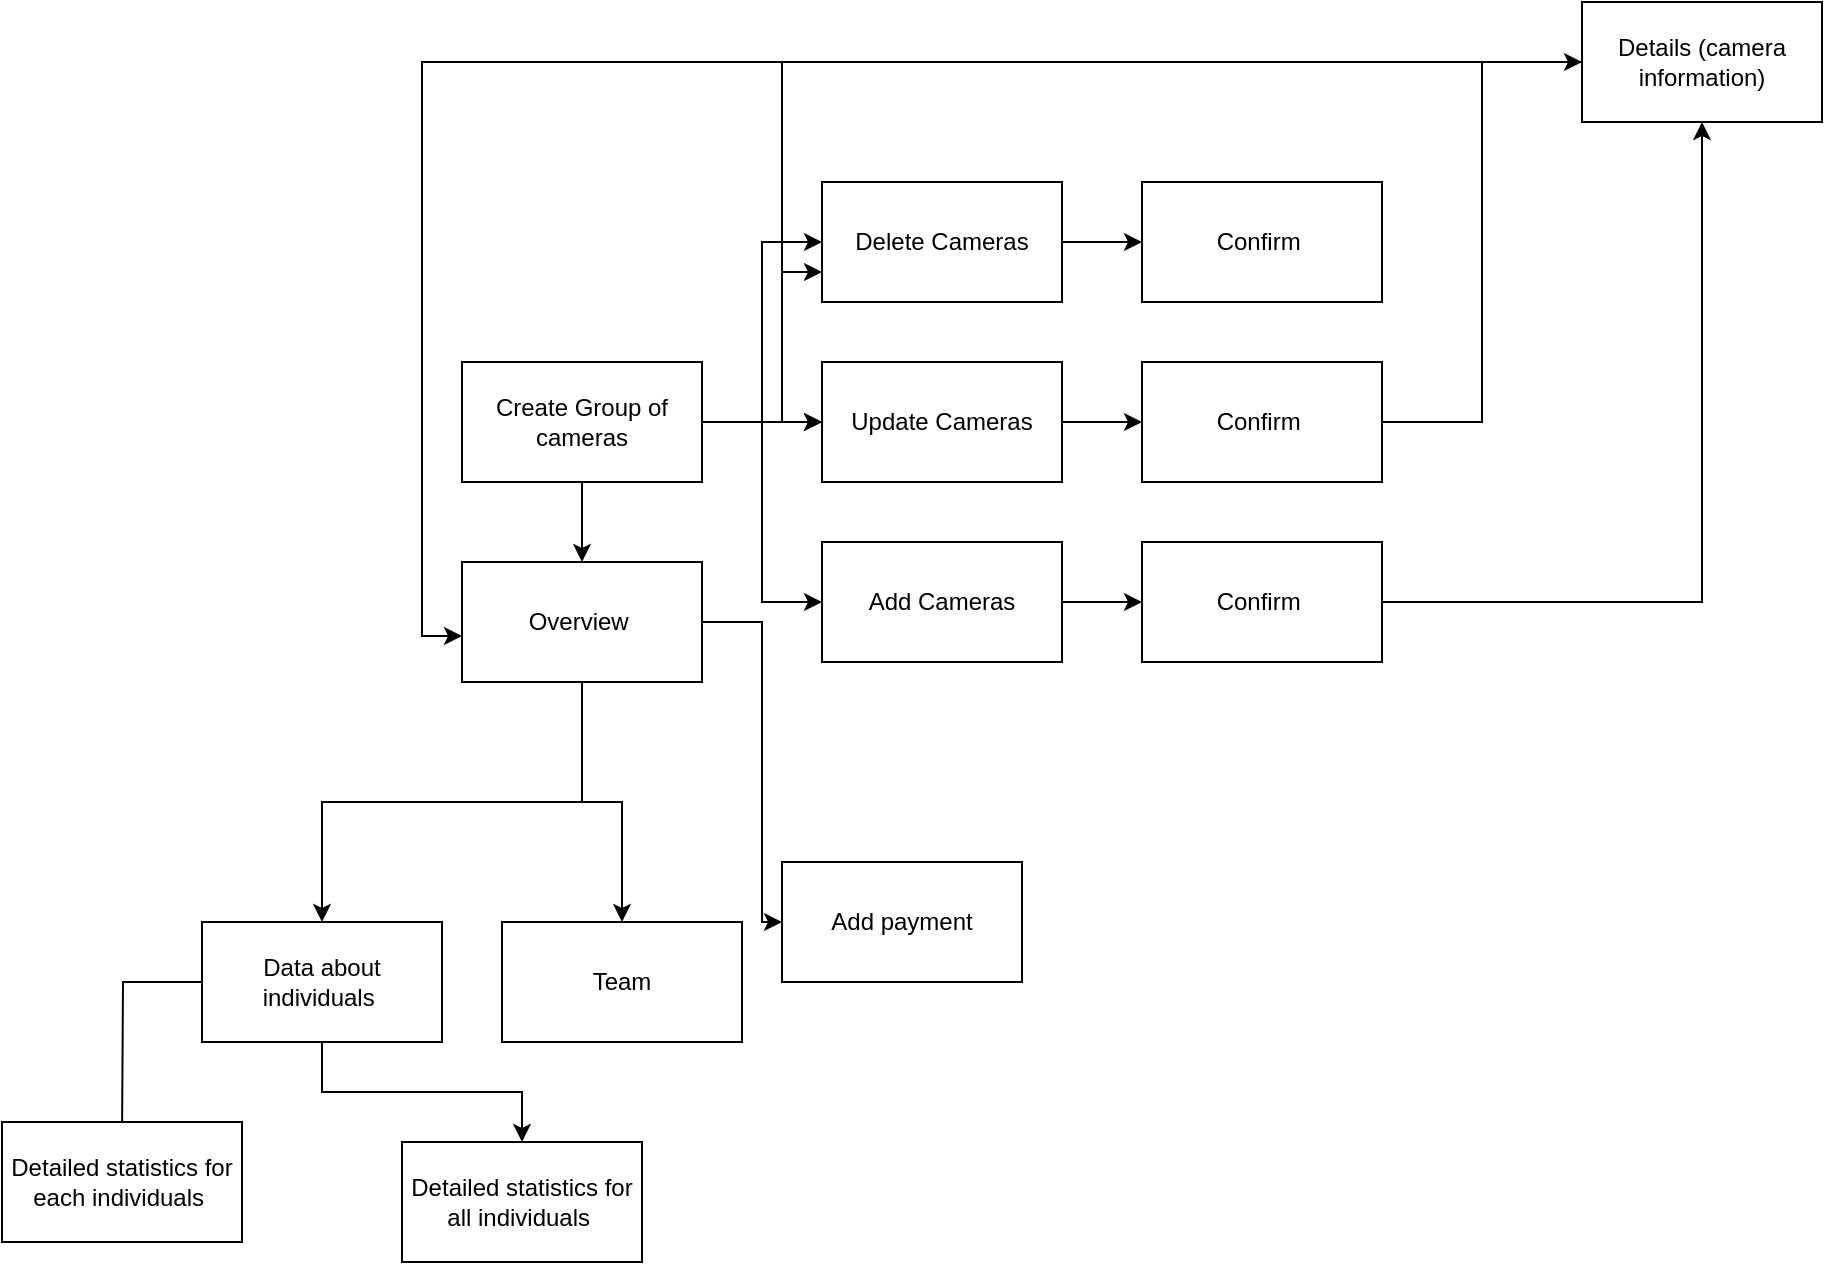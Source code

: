 <mxfile version="18.0.2" type="github">
  <diagram id="kgpKYQtTHZ0yAKxKKP6v" name="Page-1">
    <mxGraphModel dx="1796" dy="645" grid="1" gridSize="10" guides="1" tooltips="1" connect="1" arrows="1" fold="1" page="1" pageScale="1" pageWidth="850" pageHeight="1100" math="0" shadow="0">
      <root>
        <mxCell id="0" />
        <mxCell id="1" parent="0" />
        <mxCell id="YGUxFn36kJTQTusClIWJ-41" style="edgeStyle=orthogonalEdgeStyle;rounded=0;orthogonalLoop=1;jettySize=auto;html=1;" edge="1" parent="1" source="YGUxFn36kJTQTusClIWJ-39" target="YGUxFn36kJTQTusClIWJ-40">
          <mxGeometry relative="1" as="geometry" />
        </mxCell>
        <mxCell id="YGUxFn36kJTQTusClIWJ-43" style="edgeStyle=orthogonalEdgeStyle;rounded=0;orthogonalLoop=1;jettySize=auto;html=1;entryX=0;entryY=0.5;entryDx=0;entryDy=0;" edge="1" parent="1" source="YGUxFn36kJTQTusClIWJ-39" target="YGUxFn36kJTQTusClIWJ-42">
          <mxGeometry relative="1" as="geometry" />
        </mxCell>
        <mxCell id="YGUxFn36kJTQTusClIWJ-46" style="edgeStyle=orthogonalEdgeStyle;rounded=0;orthogonalLoop=1;jettySize=auto;html=1;exitX=1;exitY=0.5;exitDx=0;exitDy=0;entryX=0;entryY=0.5;entryDx=0;entryDy=0;" edge="1" parent="1" source="YGUxFn36kJTQTusClIWJ-39" target="YGUxFn36kJTQTusClIWJ-44">
          <mxGeometry relative="1" as="geometry" />
        </mxCell>
        <mxCell id="YGUxFn36kJTQTusClIWJ-59" value="" style="edgeStyle=orthogonalEdgeStyle;rounded=0;orthogonalLoop=1;jettySize=auto;html=1;" edge="1" parent="1" source="YGUxFn36kJTQTusClIWJ-39" target="YGUxFn36kJTQTusClIWJ-58">
          <mxGeometry relative="1" as="geometry" />
        </mxCell>
        <mxCell id="YGUxFn36kJTQTusClIWJ-39" value="Create Group of cameras" style="rounded=0;whiteSpace=wrap;html=1;" vertex="1" parent="1">
          <mxGeometry x="90" y="310" width="120" height="60" as="geometry" />
        </mxCell>
        <mxCell id="YGUxFn36kJTQTusClIWJ-50" value="" style="edgeStyle=orthogonalEdgeStyle;rounded=0;orthogonalLoop=1;jettySize=auto;html=1;" edge="1" parent="1" source="YGUxFn36kJTQTusClIWJ-40" target="YGUxFn36kJTQTusClIWJ-49">
          <mxGeometry relative="1" as="geometry" />
        </mxCell>
        <mxCell id="YGUxFn36kJTQTusClIWJ-40" value="Update Cameras" style="rounded=0;whiteSpace=wrap;html=1;" vertex="1" parent="1">
          <mxGeometry x="270" y="310" width="120" height="60" as="geometry" />
        </mxCell>
        <mxCell id="YGUxFn36kJTQTusClIWJ-52" value="" style="edgeStyle=orthogonalEdgeStyle;rounded=0;orthogonalLoop=1;jettySize=auto;html=1;" edge="1" parent="1" source="YGUxFn36kJTQTusClIWJ-42" target="YGUxFn36kJTQTusClIWJ-51">
          <mxGeometry relative="1" as="geometry" />
        </mxCell>
        <mxCell id="YGUxFn36kJTQTusClIWJ-42" value="Add Cameras" style="rounded=0;whiteSpace=wrap;html=1;" vertex="1" parent="1">
          <mxGeometry x="270" y="400" width="120" height="60" as="geometry" />
        </mxCell>
        <mxCell id="YGUxFn36kJTQTusClIWJ-47" style="edgeStyle=orthogonalEdgeStyle;rounded=0;orthogonalLoop=1;jettySize=auto;html=1;" edge="1" parent="1" source="YGUxFn36kJTQTusClIWJ-44" target="YGUxFn36kJTQTusClIWJ-48">
          <mxGeometry relative="1" as="geometry">
            <mxPoint x="440" y="250" as="targetPoint" />
          </mxGeometry>
        </mxCell>
        <mxCell id="YGUxFn36kJTQTusClIWJ-44" value="Delete Cameras" style="rounded=0;whiteSpace=wrap;html=1;" vertex="1" parent="1">
          <mxGeometry x="270" y="220" width="120" height="60" as="geometry" />
        </mxCell>
        <mxCell id="YGUxFn36kJTQTusClIWJ-48" value="Confirm&amp;nbsp;" style="rounded=0;whiteSpace=wrap;html=1;" vertex="1" parent="1">
          <mxGeometry x="430" y="220" width="120" height="60" as="geometry" />
        </mxCell>
        <mxCell id="YGUxFn36kJTQTusClIWJ-55" style="edgeStyle=orthogonalEdgeStyle;rounded=0;orthogonalLoop=1;jettySize=auto;html=1;entryX=0;entryY=0.5;entryDx=0;entryDy=0;" edge="1" parent="1" source="YGUxFn36kJTQTusClIWJ-49" target="YGUxFn36kJTQTusClIWJ-53">
          <mxGeometry relative="1" as="geometry" />
        </mxCell>
        <mxCell id="YGUxFn36kJTQTusClIWJ-49" value="Confirm&amp;nbsp;" style="whiteSpace=wrap;html=1;rounded=0;" vertex="1" parent="1">
          <mxGeometry x="430" y="310" width="120" height="60" as="geometry" />
        </mxCell>
        <mxCell id="YGUxFn36kJTQTusClIWJ-54" value="" style="edgeStyle=orthogonalEdgeStyle;rounded=0;orthogonalLoop=1;jettySize=auto;html=1;" edge="1" parent="1" source="YGUxFn36kJTQTusClIWJ-51" target="YGUxFn36kJTQTusClIWJ-53">
          <mxGeometry relative="1" as="geometry" />
        </mxCell>
        <mxCell id="YGUxFn36kJTQTusClIWJ-51" value="Confirm&amp;nbsp;" style="whiteSpace=wrap;html=1;rounded=0;" vertex="1" parent="1">
          <mxGeometry x="430" y="400" width="120" height="60" as="geometry" />
        </mxCell>
        <mxCell id="YGUxFn36kJTQTusClIWJ-57" style="edgeStyle=orthogonalEdgeStyle;rounded=0;orthogonalLoop=1;jettySize=auto;html=1;entryX=0;entryY=0.5;entryDx=0;entryDy=0;" edge="1" parent="1" source="YGUxFn36kJTQTusClIWJ-53" target="YGUxFn36kJTQTusClIWJ-40">
          <mxGeometry relative="1" as="geometry" />
        </mxCell>
        <mxCell id="YGUxFn36kJTQTusClIWJ-67" style="edgeStyle=orthogonalEdgeStyle;rounded=0;orthogonalLoop=1;jettySize=auto;html=1;entryX=0;entryY=0.75;entryDx=0;entryDy=0;" edge="1" parent="1" source="YGUxFn36kJTQTusClIWJ-53" target="YGUxFn36kJTQTusClIWJ-44">
          <mxGeometry relative="1" as="geometry" />
        </mxCell>
        <mxCell id="YGUxFn36kJTQTusClIWJ-70" style="edgeStyle=orthogonalEdgeStyle;rounded=0;orthogonalLoop=1;jettySize=auto;html=1;entryX=0;entryY=0.617;entryDx=0;entryDy=0;entryPerimeter=0;" edge="1" parent="1" source="YGUxFn36kJTQTusClIWJ-53" target="YGUxFn36kJTQTusClIWJ-58">
          <mxGeometry relative="1" as="geometry" />
        </mxCell>
        <mxCell id="YGUxFn36kJTQTusClIWJ-53" value="Details (camera information)" style="whiteSpace=wrap;html=1;rounded=0;" vertex="1" parent="1">
          <mxGeometry x="650" y="130" width="120" height="60" as="geometry" />
        </mxCell>
        <mxCell id="YGUxFn36kJTQTusClIWJ-61" style="edgeStyle=orthogonalEdgeStyle;rounded=0;orthogonalLoop=1;jettySize=auto;html=1;exitX=0.5;exitY=1;exitDx=0;exitDy=0;" edge="1" parent="1" source="YGUxFn36kJTQTusClIWJ-58" target="YGUxFn36kJTQTusClIWJ-60">
          <mxGeometry relative="1" as="geometry" />
        </mxCell>
        <mxCell id="YGUxFn36kJTQTusClIWJ-64" style="edgeStyle=orthogonalEdgeStyle;rounded=0;orthogonalLoop=1;jettySize=auto;html=1;" edge="1" parent="1" source="YGUxFn36kJTQTusClIWJ-58" target="YGUxFn36kJTQTusClIWJ-63">
          <mxGeometry relative="1" as="geometry" />
        </mxCell>
        <mxCell id="YGUxFn36kJTQTusClIWJ-71" style="edgeStyle=orthogonalEdgeStyle;rounded=0;orthogonalLoop=1;jettySize=auto;html=1;" edge="1" parent="1" source="YGUxFn36kJTQTusClIWJ-58" target="YGUxFn36kJTQTusClIWJ-72">
          <mxGeometry relative="1" as="geometry">
            <mxPoint x="260" y="570" as="targetPoint" />
            <Array as="points">
              <mxPoint x="240" y="440" />
              <mxPoint x="240" y="590" />
            </Array>
          </mxGeometry>
        </mxCell>
        <mxCell id="YGUxFn36kJTQTusClIWJ-58" value="Overview&amp;nbsp;" style="rounded=0;whiteSpace=wrap;html=1;" vertex="1" parent="1">
          <mxGeometry x="90" y="410" width="120" height="60" as="geometry" />
        </mxCell>
        <mxCell id="YGUxFn36kJTQTusClIWJ-74" value="" style="edgeStyle=orthogonalEdgeStyle;rounded=0;orthogonalLoop=1;jettySize=auto;html=1;" edge="1" parent="1" source="YGUxFn36kJTQTusClIWJ-60" target="YGUxFn36kJTQTusClIWJ-73">
          <mxGeometry relative="1" as="geometry" />
        </mxCell>
        <mxCell id="YGUxFn36kJTQTusClIWJ-75" style="edgeStyle=orthogonalEdgeStyle;rounded=0;orthogonalLoop=1;jettySize=auto;html=1;" edge="1" parent="1" source="YGUxFn36kJTQTusClIWJ-60">
          <mxGeometry relative="1" as="geometry">
            <mxPoint x="-80" y="700" as="targetPoint" />
          </mxGeometry>
        </mxCell>
        <mxCell id="YGUxFn36kJTQTusClIWJ-60" value="Data about individuals&amp;nbsp;" style="rounded=0;whiteSpace=wrap;html=1;" vertex="1" parent="1">
          <mxGeometry x="-40" y="590" width="120" height="60" as="geometry" />
        </mxCell>
        <mxCell id="YGUxFn36kJTQTusClIWJ-63" value="Team" style="rounded=0;whiteSpace=wrap;html=1;" vertex="1" parent="1">
          <mxGeometry x="110" y="590" width="120" height="60" as="geometry" />
        </mxCell>
        <mxCell id="YGUxFn36kJTQTusClIWJ-72" value="Add payment" style="rounded=0;whiteSpace=wrap;html=1;" vertex="1" parent="1">
          <mxGeometry x="250" y="560" width="120" height="60" as="geometry" />
        </mxCell>
        <mxCell id="YGUxFn36kJTQTusClIWJ-73" value="Detailed statistics for all individuals&amp;nbsp;" style="whiteSpace=wrap;html=1;rounded=0;" vertex="1" parent="1">
          <mxGeometry x="60" y="700" width="120" height="60" as="geometry" />
        </mxCell>
        <mxCell id="YGUxFn36kJTQTusClIWJ-77" value="&lt;span style=&quot;&quot;&gt;Detailed statistics for each individuals&amp;nbsp;&lt;/span&gt;" style="rounded=0;whiteSpace=wrap;html=1;" vertex="1" parent="1">
          <mxGeometry x="-140" y="690" width="120" height="60" as="geometry" />
        </mxCell>
      </root>
    </mxGraphModel>
  </diagram>
</mxfile>

